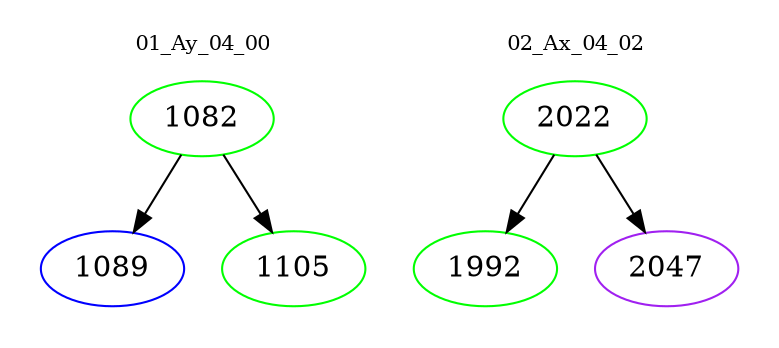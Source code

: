 digraph{
subgraph cluster_0 {
color = white
label = "01_Ay_04_00";
fontsize=10;
T0_1082 [label="1082", color="green"]
T0_1082 -> T0_1089 [color="black"]
T0_1089 [label="1089", color="blue"]
T0_1082 -> T0_1105 [color="black"]
T0_1105 [label="1105", color="green"]
}
subgraph cluster_1 {
color = white
label = "02_Ax_04_02";
fontsize=10;
T1_2022 [label="2022", color="green"]
T1_2022 -> T1_1992 [color="black"]
T1_1992 [label="1992", color="green"]
T1_2022 -> T1_2047 [color="black"]
T1_2047 [label="2047", color="purple"]
}
}
